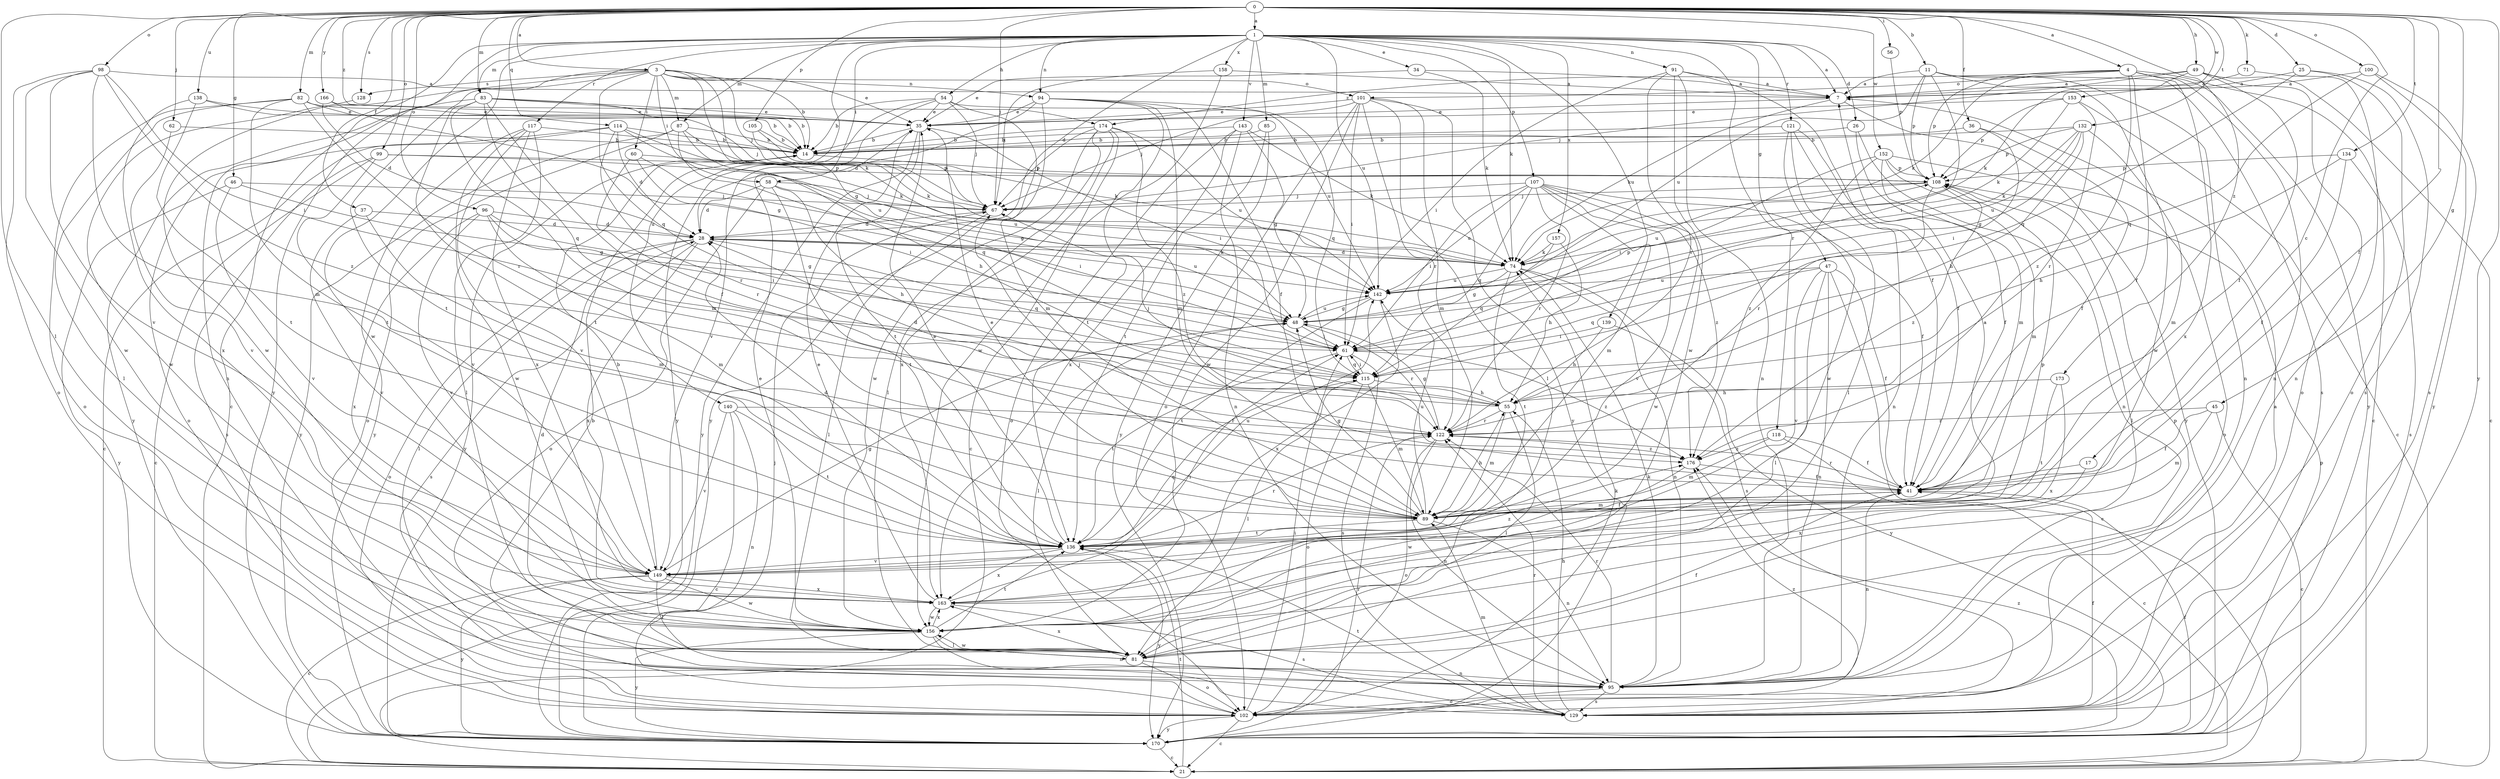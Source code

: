 strict digraph  {
0;
1;
3;
4;
7;
11;
14;
17;
21;
25;
26;
28;
34;
35;
36;
37;
41;
45;
46;
47;
48;
49;
54;
55;
56;
58;
60;
61;
62;
67;
71;
74;
81;
82;
83;
85;
87;
89;
91;
94;
95;
96;
98;
99;
100;
101;
102;
105;
107;
108;
114;
115;
117;
118;
121;
122;
128;
129;
132;
134;
136;
138;
139;
140;
142;
143;
149;
152;
153;
156;
157;
158;
163;
166;
170;
173;
174;
176;
0 -> 1  [label=a];
0 -> 3  [label=a];
0 -> 4  [label=a];
0 -> 11  [label=b];
0 -> 17  [label=c];
0 -> 25  [label=d];
0 -> 36  [label=f];
0 -> 37  [label=f];
0 -> 41  [label=f];
0 -> 45  [label=g];
0 -> 46  [label=g];
0 -> 49  [label=h];
0 -> 56  [label=i];
0 -> 62  [label=j];
0 -> 67  [label=j];
0 -> 71  [label=k];
0 -> 81  [label=l];
0 -> 82  [label=m];
0 -> 83  [label=m];
0 -> 96  [label=o];
0 -> 98  [label=o];
0 -> 99  [label=o];
0 -> 100  [label=o];
0 -> 105  [label=p];
0 -> 114  [label=q];
0 -> 128  [label=s];
0 -> 132  [label=t];
0 -> 134  [label=t];
0 -> 138  [label=u];
0 -> 152  [label=w];
0 -> 153  [label=w];
0 -> 166  [label=y];
0 -> 170  [label=y];
0 -> 173  [label=z];
0 -> 174  [label=z];
1 -> 7  [label=a];
1 -> 21  [label=c];
1 -> 26  [label=d];
1 -> 28  [label=d];
1 -> 34  [label=e];
1 -> 47  [label=g];
1 -> 54  [label=h];
1 -> 58  [label=i];
1 -> 74  [label=k];
1 -> 83  [label=m];
1 -> 85  [label=m];
1 -> 87  [label=m];
1 -> 91  [label=n];
1 -> 94  [label=n];
1 -> 107  [label=p];
1 -> 117  [label=r];
1 -> 118  [label=r];
1 -> 121  [label=r];
1 -> 139  [label=u];
1 -> 140  [label=u];
1 -> 142  [label=u];
1 -> 143  [label=v];
1 -> 156  [label=w];
1 -> 157  [label=x];
1 -> 158  [label=x];
1 -> 170  [label=y];
3 -> 14  [label=b];
3 -> 35  [label=e];
3 -> 48  [label=g];
3 -> 58  [label=i];
3 -> 60  [label=i];
3 -> 67  [label=j];
3 -> 74  [label=k];
3 -> 87  [label=m];
3 -> 94  [label=n];
3 -> 95  [label=n];
3 -> 101  [label=o];
3 -> 115  [label=q];
3 -> 128  [label=s];
3 -> 136  [label=t];
3 -> 156  [label=w];
4 -> 21  [label=c];
4 -> 41  [label=f];
4 -> 74  [label=k];
4 -> 95  [label=n];
4 -> 101  [label=o];
4 -> 108  [label=p];
4 -> 163  [label=x];
4 -> 170  [label=y];
4 -> 174  [label=z];
4 -> 176  [label=z];
7 -> 35  [label=e];
7 -> 74  [label=k];
7 -> 170  [label=y];
11 -> 7  [label=a];
11 -> 61  [label=i];
11 -> 95  [label=n];
11 -> 108  [label=p];
11 -> 129  [label=s];
11 -> 142  [label=u];
11 -> 156  [label=w];
14 -> 108  [label=p];
14 -> 170  [label=y];
17 -> 41  [label=f];
17 -> 163  [label=x];
21 -> 136  [label=t];
25 -> 7  [label=a];
25 -> 102  [label=o];
25 -> 115  [label=q];
25 -> 129  [label=s];
26 -> 14  [label=b];
26 -> 89  [label=m];
26 -> 95  [label=n];
28 -> 74  [label=k];
28 -> 81  [label=l];
28 -> 102  [label=o];
28 -> 115  [label=q];
28 -> 129  [label=s];
28 -> 142  [label=u];
28 -> 163  [label=x];
34 -> 7  [label=a];
34 -> 35  [label=e];
34 -> 74  [label=k];
35 -> 14  [label=b];
35 -> 61  [label=i];
35 -> 136  [label=t];
35 -> 170  [label=y];
36 -> 14  [label=b];
36 -> 41  [label=f];
36 -> 61  [label=i];
37 -> 28  [label=d];
37 -> 89  [label=m];
37 -> 149  [label=v];
41 -> 89  [label=m];
41 -> 95  [label=n];
41 -> 122  [label=r];
45 -> 21  [label=c];
45 -> 41  [label=f];
45 -> 89  [label=m];
45 -> 122  [label=r];
46 -> 48  [label=g];
46 -> 67  [label=j];
46 -> 149  [label=v];
46 -> 170  [label=y];
47 -> 21  [label=c];
47 -> 41  [label=f];
47 -> 81  [label=l];
47 -> 95  [label=n];
47 -> 115  [label=q];
47 -> 142  [label=u];
47 -> 149  [label=v];
48 -> 61  [label=i];
48 -> 81  [label=l];
48 -> 108  [label=p];
48 -> 122  [label=r];
48 -> 142  [label=u];
49 -> 7  [label=a];
49 -> 21  [label=c];
49 -> 41  [label=f];
49 -> 67  [label=j];
49 -> 74  [label=k];
49 -> 102  [label=o];
54 -> 14  [label=b];
54 -> 35  [label=e];
54 -> 67  [label=j];
54 -> 89  [label=m];
54 -> 142  [label=u];
54 -> 149  [label=v];
54 -> 170  [label=y];
55 -> 28  [label=d];
55 -> 67  [label=j];
55 -> 81  [label=l];
55 -> 89  [label=m];
55 -> 122  [label=r];
56 -> 108  [label=p];
58 -> 28  [label=d];
58 -> 55  [label=h];
58 -> 61  [label=i];
58 -> 67  [label=j];
58 -> 102  [label=o];
58 -> 136  [label=t];
60 -> 48  [label=g];
60 -> 61  [label=i];
60 -> 108  [label=p];
60 -> 122  [label=r];
61 -> 115  [label=q];
61 -> 129  [label=s];
61 -> 136  [label=t];
61 -> 176  [label=z];
62 -> 14  [label=b];
62 -> 149  [label=v];
67 -> 28  [label=d];
67 -> 81  [label=l];
71 -> 7  [label=a];
71 -> 95  [label=n];
74 -> 28  [label=d];
74 -> 48  [label=g];
74 -> 95  [label=n];
74 -> 129  [label=s];
74 -> 136  [label=t];
74 -> 142  [label=u];
81 -> 41  [label=f];
81 -> 95  [label=n];
81 -> 102  [label=o];
81 -> 108  [label=p];
81 -> 156  [label=w];
81 -> 163  [label=x];
82 -> 14  [label=b];
82 -> 35  [label=e];
82 -> 81  [label=l];
82 -> 102  [label=o];
82 -> 122  [label=r];
82 -> 136  [label=t];
83 -> 14  [label=b];
83 -> 35  [label=e];
83 -> 41  [label=f];
83 -> 67  [label=j];
83 -> 89  [label=m];
83 -> 115  [label=q];
83 -> 136  [label=t];
83 -> 170  [label=y];
85 -> 14  [label=b];
85 -> 136  [label=t];
85 -> 170  [label=y];
87 -> 14  [label=b];
87 -> 55  [label=h];
87 -> 74  [label=k];
87 -> 102  [label=o];
87 -> 115  [label=q];
87 -> 170  [label=y];
89 -> 35  [label=e];
89 -> 41  [label=f];
89 -> 48  [label=g];
89 -> 55  [label=h];
89 -> 67  [label=j];
89 -> 95  [label=n];
89 -> 136  [label=t];
89 -> 142  [label=u];
91 -> 7  [label=a];
91 -> 41  [label=f];
91 -> 61  [label=i];
91 -> 95  [label=n];
91 -> 122  [label=r];
91 -> 156  [label=w];
94 -> 28  [label=d];
94 -> 35  [label=e];
94 -> 41  [label=f];
94 -> 89  [label=m];
94 -> 115  [label=q];
94 -> 136  [label=t];
94 -> 170  [label=y];
95 -> 14  [label=b];
95 -> 74  [label=k];
95 -> 102  [label=o];
95 -> 122  [label=r];
95 -> 129  [label=s];
96 -> 28  [label=d];
96 -> 48  [label=g];
96 -> 61  [label=i];
96 -> 89  [label=m];
96 -> 149  [label=v];
96 -> 163  [label=x];
98 -> 7  [label=a];
98 -> 61  [label=i];
98 -> 89  [label=m];
98 -> 102  [label=o];
98 -> 149  [label=v];
98 -> 156  [label=w];
98 -> 176  [label=z];
99 -> 21  [label=c];
99 -> 108  [label=p];
99 -> 129  [label=s];
99 -> 142  [label=u];
99 -> 149  [label=v];
100 -> 7  [label=a];
100 -> 115  [label=q];
100 -> 129  [label=s];
100 -> 170  [label=y];
101 -> 35  [label=e];
101 -> 61  [label=i];
101 -> 67  [label=j];
101 -> 81  [label=l];
101 -> 89  [label=m];
101 -> 102  [label=o];
101 -> 122  [label=r];
101 -> 156  [label=w];
101 -> 170  [label=y];
102 -> 21  [label=c];
102 -> 61  [label=i];
102 -> 67  [label=j];
102 -> 74  [label=k];
102 -> 170  [label=y];
102 -> 176  [label=z];
105 -> 14  [label=b];
105 -> 67  [label=j];
105 -> 74  [label=k];
107 -> 41  [label=f];
107 -> 61  [label=i];
107 -> 67  [label=j];
107 -> 89  [label=m];
107 -> 115  [label=q];
107 -> 122  [label=r];
107 -> 142  [label=u];
107 -> 149  [label=v];
107 -> 156  [label=w];
107 -> 176  [label=z];
108 -> 67  [label=j];
108 -> 81  [label=l];
108 -> 122  [label=r];
108 -> 142  [label=u];
108 -> 176  [label=z];
114 -> 14  [label=b];
114 -> 21  [label=c];
114 -> 28  [label=d];
114 -> 74  [label=k];
114 -> 102  [label=o];
114 -> 122  [label=r];
114 -> 142  [label=u];
115 -> 55  [label=h];
115 -> 61  [label=i];
115 -> 81  [label=l];
115 -> 89  [label=m];
115 -> 102  [label=o];
117 -> 14  [label=b];
117 -> 81  [label=l];
117 -> 149  [label=v];
117 -> 156  [label=w];
117 -> 163  [label=x];
117 -> 170  [label=y];
118 -> 21  [label=c];
118 -> 41  [label=f];
118 -> 89  [label=m];
118 -> 176  [label=z];
121 -> 14  [label=b];
121 -> 41  [label=f];
121 -> 81  [label=l];
121 -> 95  [label=n];
121 -> 156  [label=w];
122 -> 48  [label=g];
122 -> 95  [label=n];
122 -> 102  [label=o];
122 -> 176  [label=z];
128 -> 156  [label=w];
129 -> 7  [label=a];
129 -> 41  [label=f];
129 -> 55  [label=h];
129 -> 89  [label=m];
129 -> 122  [label=r];
129 -> 136  [label=t];
132 -> 14  [label=b];
132 -> 48  [label=g];
132 -> 55  [label=h];
132 -> 74  [label=k];
132 -> 89  [label=m];
132 -> 108  [label=p];
132 -> 142  [label=u];
134 -> 41  [label=f];
134 -> 55  [label=h];
134 -> 108  [label=p];
134 -> 129  [label=s];
136 -> 7  [label=a];
136 -> 28  [label=d];
136 -> 35  [label=e];
136 -> 108  [label=p];
136 -> 122  [label=r];
136 -> 142  [label=u];
136 -> 149  [label=v];
136 -> 163  [label=x];
136 -> 170  [label=y];
138 -> 14  [label=b];
138 -> 35  [label=e];
138 -> 136  [label=t];
138 -> 163  [label=x];
139 -> 55  [label=h];
139 -> 61  [label=i];
139 -> 170  [label=y];
140 -> 21  [label=c];
140 -> 95  [label=n];
140 -> 122  [label=r];
140 -> 136  [label=t];
140 -> 149  [label=v];
142 -> 48  [label=g];
142 -> 136  [label=t];
142 -> 163  [label=x];
143 -> 14  [label=b];
143 -> 48  [label=g];
143 -> 74  [label=k];
143 -> 95  [label=n];
143 -> 102  [label=o];
143 -> 163  [label=x];
149 -> 14  [label=b];
149 -> 21  [label=c];
149 -> 48  [label=g];
149 -> 81  [label=l];
149 -> 115  [label=q];
149 -> 156  [label=w];
149 -> 163  [label=x];
149 -> 170  [label=y];
149 -> 176  [label=z];
152 -> 41  [label=f];
152 -> 61  [label=i];
152 -> 89  [label=m];
152 -> 102  [label=o];
152 -> 108  [label=p];
152 -> 176  [label=z];
153 -> 21  [label=c];
153 -> 35  [label=e];
153 -> 74  [label=k];
153 -> 108  [label=p];
153 -> 122  [label=r];
156 -> 28  [label=d];
156 -> 35  [label=e];
156 -> 81  [label=l];
156 -> 95  [label=n];
156 -> 136  [label=t];
156 -> 163  [label=x];
156 -> 170  [label=y];
157 -> 55  [label=h];
157 -> 74  [label=k];
157 -> 115  [label=q];
158 -> 7  [label=a];
158 -> 67  [label=j];
158 -> 156  [label=w];
163 -> 35  [label=e];
163 -> 61  [label=i];
163 -> 129  [label=s];
163 -> 156  [label=w];
166 -> 28  [label=d];
166 -> 35  [label=e];
166 -> 48  [label=g];
170 -> 21  [label=c];
170 -> 41  [label=f];
170 -> 108  [label=p];
170 -> 122  [label=r];
170 -> 176  [label=z];
173 -> 55  [label=h];
173 -> 136  [label=t];
173 -> 163  [label=x];
174 -> 14  [label=b];
174 -> 21  [label=c];
174 -> 67  [label=j];
174 -> 81  [label=l];
174 -> 142  [label=u];
174 -> 156  [label=w];
174 -> 163  [label=x];
174 -> 176  [label=z];
176 -> 41  [label=f];
176 -> 156  [label=w];
}
